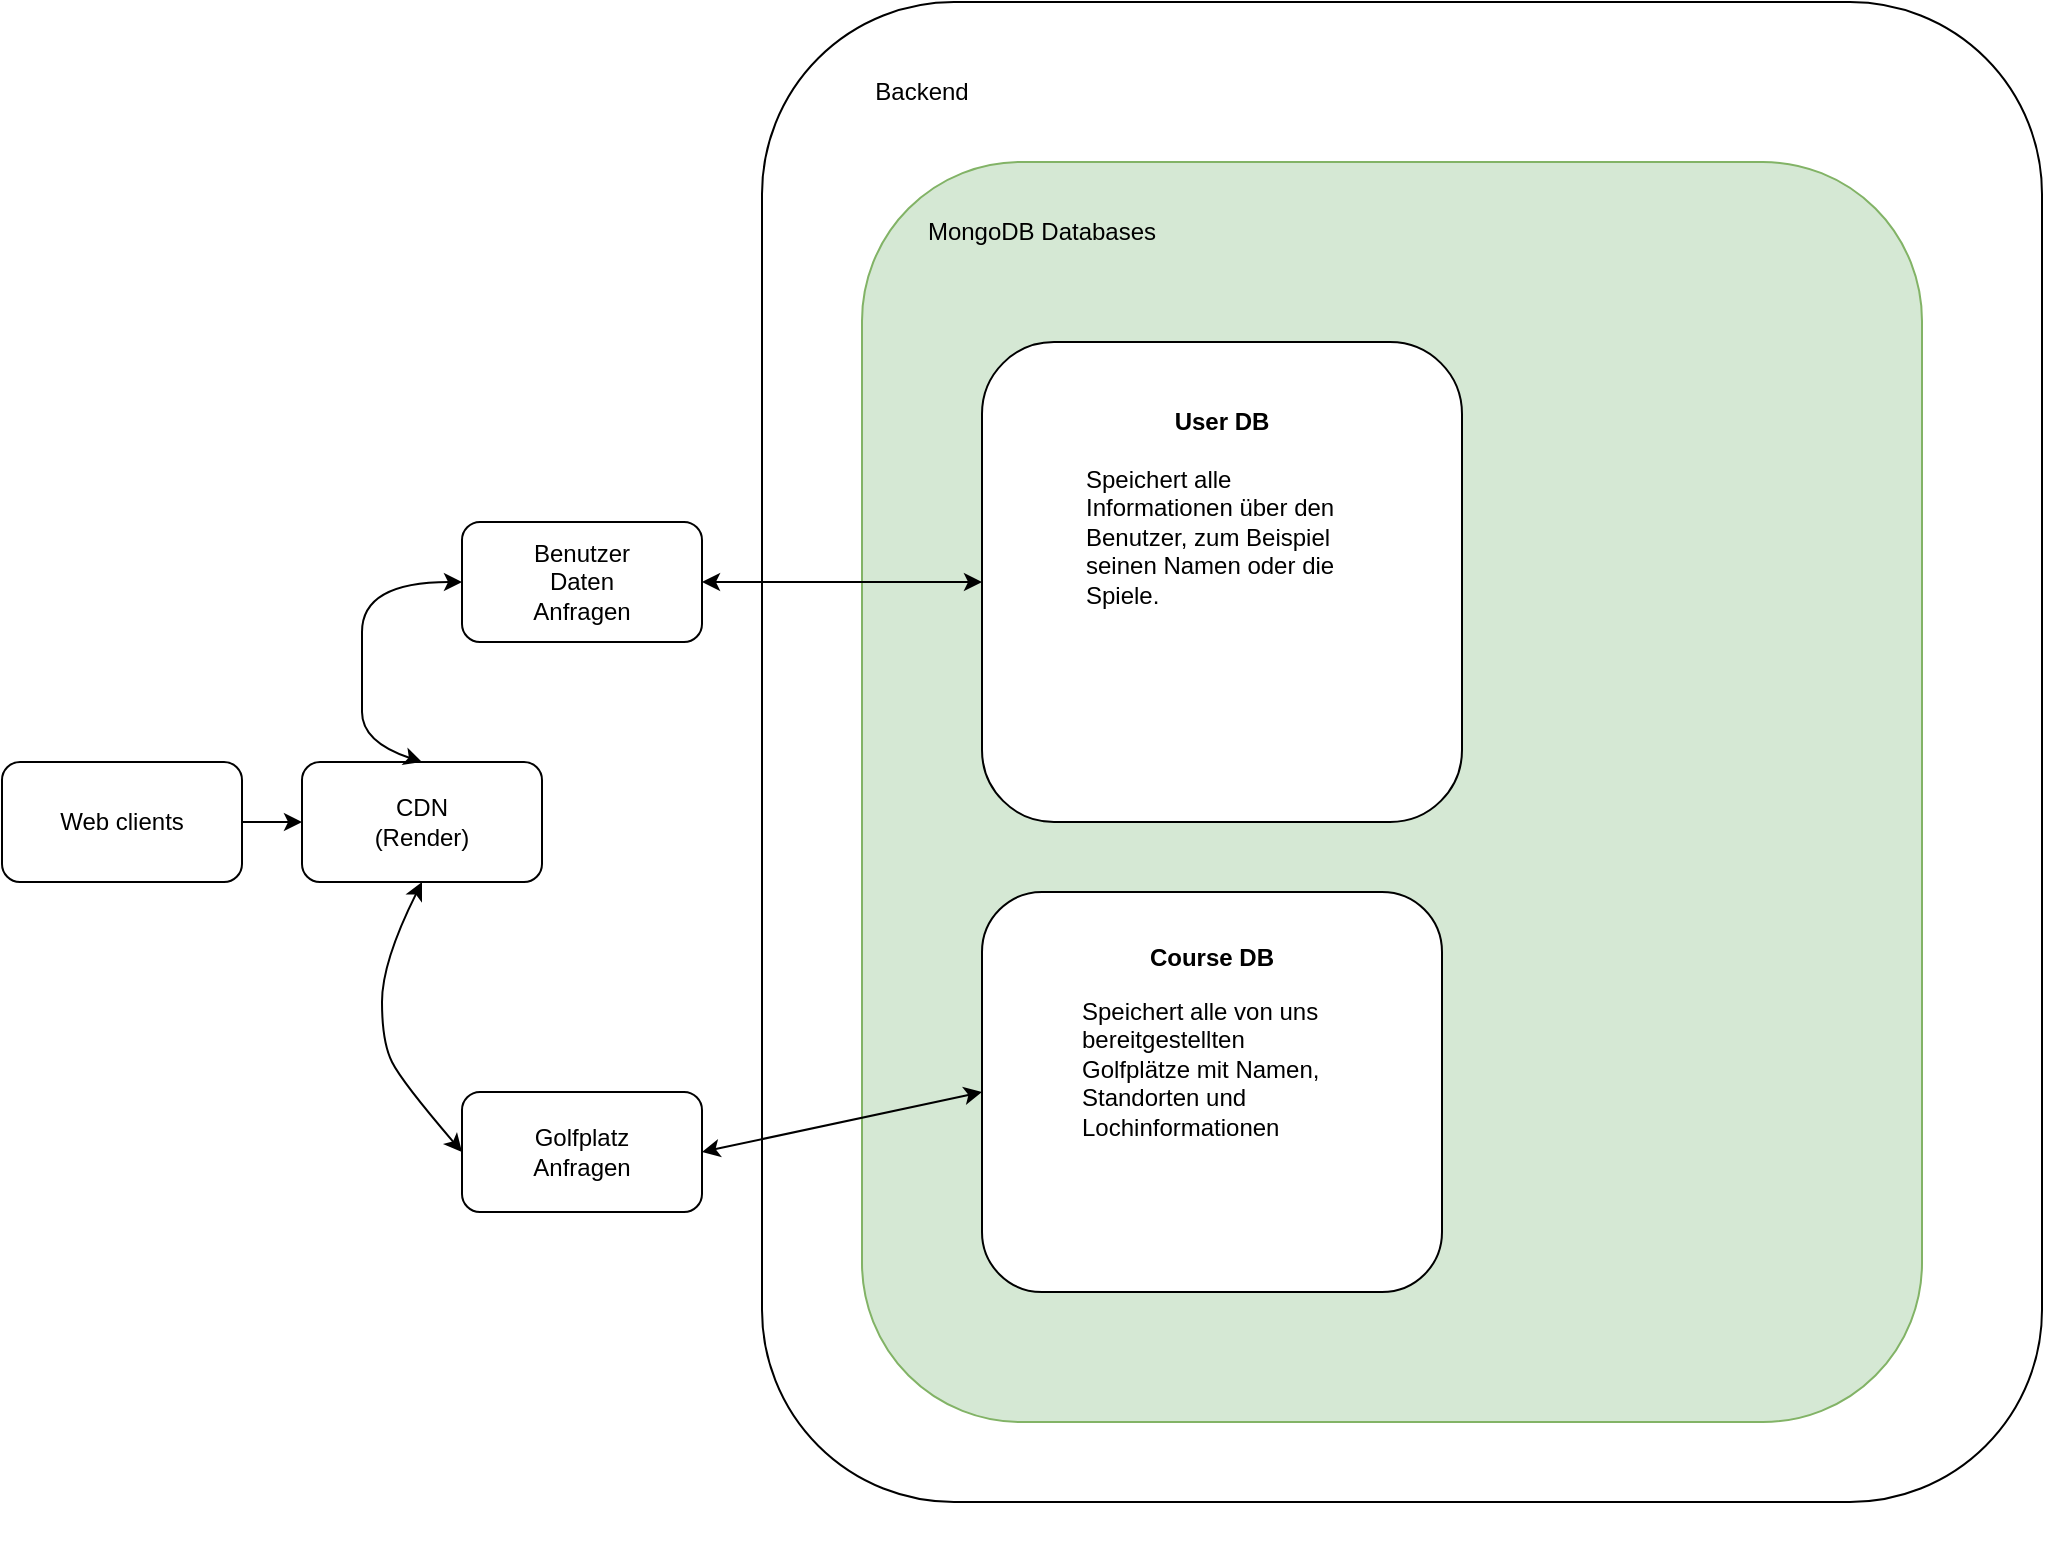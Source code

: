 <mxfile>
    <diagram id="yPxyJZ8AM_hMuL3Unpa9" name="gitflow">
        <mxGraphModel dx="2351" dy="1247" grid="1" gridSize="10" guides="1" tooltips="1" connect="1" arrows="1" fold="1" page="1" pageScale="1" pageWidth="850" pageHeight="1100" math="0" shadow="0">
            <root>
                <mxCell id="0"/>
                <mxCell id="1" parent="0"/>
                <mxCell id="0qKvWKwBjN5wGiU4ssin-180" value="" style="group" parent="1" vertex="1" connectable="0">
                    <mxGeometry x="-490" y="555" width="120" height="60" as="geometry"/>
                </mxCell>
                <mxCell id="0qKvWKwBjN5wGiU4ssin-177" value="" style="rounded=1;whiteSpace=wrap;html=1;" parent="0qKvWKwBjN5wGiU4ssin-180" vertex="1">
                    <mxGeometry width="120" height="60" as="geometry"/>
                </mxCell>
                <mxCell id="0qKvWKwBjN5wGiU4ssin-178" value="Web clients" style="text;html=1;strokeColor=none;fillColor=none;align=center;verticalAlign=middle;whiteSpace=wrap;rounded=0;" parent="0qKvWKwBjN5wGiU4ssin-180" vertex="1">
                    <mxGeometry x="25" y="15" width="70" height="30" as="geometry"/>
                </mxCell>
                <mxCell id="0qKvWKwBjN5wGiU4ssin-182" value="" style="group" parent="1" vertex="1" connectable="0">
                    <mxGeometry x="-340" y="555" width="120" height="60" as="geometry"/>
                </mxCell>
                <mxCell id="0qKvWKwBjN5wGiU4ssin-179" value="" style="rounded=1;whiteSpace=wrap;html=1;" parent="0qKvWKwBjN5wGiU4ssin-182" vertex="1">
                    <mxGeometry width="120" height="60" as="geometry"/>
                </mxCell>
                <mxCell id="0qKvWKwBjN5wGiU4ssin-181" value="CDN (Render)" style="text;html=1;strokeColor=none;fillColor=none;align=center;verticalAlign=middle;whiteSpace=wrap;rounded=0;" parent="0qKvWKwBjN5wGiU4ssin-182" vertex="1">
                    <mxGeometry x="30" y="15" width="60" height="30" as="geometry"/>
                </mxCell>
                <mxCell id="0qKvWKwBjN5wGiU4ssin-185" value="" style="rounded=1;whiteSpace=wrap;html=1;" parent="1" vertex="1">
                    <mxGeometry x="-110" y="175" width="640" height="750" as="geometry"/>
                </mxCell>
                <mxCell id="lyG4uXMeecLFZcEq1d1h-22" value="Backend" style="text;html=1;strokeColor=none;fillColor=none;align=center;verticalAlign=middle;whiteSpace=wrap;rounded=0;" parent="1" vertex="1">
                    <mxGeometry x="-60" y="205" width="60" height="30" as="geometry"/>
                </mxCell>
                <mxCell id="lyG4uXMeecLFZcEq1d1h-23" value="" style="rounded=1;whiteSpace=wrap;html=1;fillColor=#d5e8d4;strokeColor=#82b366;" parent="1" vertex="1">
                    <mxGeometry x="-60" y="255" width="530" height="630" as="geometry"/>
                </mxCell>
                <mxCell id="lyG4uXMeecLFZcEq1d1h-5" value="" style="group;strokeColor=none;" parent="1" vertex="1" connectable="0">
                    <mxGeometry y="345" width="400" height="240" as="geometry"/>
                </mxCell>
                <mxCell id="0qKvWKwBjN5wGiU4ssin-188" value="" style="rounded=1;whiteSpace=wrap;html=1;" parent="lyG4uXMeecLFZcEq1d1h-5" vertex="1">
                    <mxGeometry width="240" height="240" as="geometry"/>
                </mxCell>
                <mxCell id="0qKvWKwBjN5wGiU4ssin-189" value="User DB" style="text;html=1;strokeColor=none;fillColor=none;align=center;verticalAlign=middle;whiteSpace=wrap;rounded=0;fontStyle=1" parent="lyG4uXMeecLFZcEq1d1h-5" vertex="1">
                    <mxGeometry x="90" y="25" width="60" height="30" as="geometry"/>
                </mxCell>
                <mxCell id="0qKvWKwBjN5wGiU4ssin-191" value="Speichert alle Informationen über den Benutzer, zum Beispiel seinen Namen oder die Spiele." style="text;html=1;strokeColor=none;fillColor=none;align=left;verticalAlign=top;whiteSpace=wrap;rounded=0;" parent="lyG4uXMeecLFZcEq1d1h-5" vertex="1">
                    <mxGeometry x="50" y="55" width="135" height="105" as="geometry"/>
                </mxCell>
                <mxCell id="lyG4uXMeecLFZcEq1d1h-14" value="" style="group" parent="1" vertex="1" connectable="0">
                    <mxGeometry y="620" width="230" height="200" as="geometry"/>
                </mxCell>
                <mxCell id="lyG4uXMeecLFZcEq1d1h-15" value="" style="rounded=1;whiteSpace=wrap;html=1;" parent="lyG4uXMeecLFZcEq1d1h-14" vertex="1">
                    <mxGeometry width="230.0" height="200" as="geometry"/>
                </mxCell>
                <mxCell id="lyG4uXMeecLFZcEq1d1h-16" value="Course DB" style="text;html=1;strokeColor=none;fillColor=none;align=center;verticalAlign=middle;whiteSpace=wrap;rounded=0;fontStyle=1" parent="lyG4uXMeecLFZcEq1d1h-14" vertex="1">
                    <mxGeometry x="55.06" y="20.83" width="119.88" height="25" as="geometry"/>
                </mxCell>
                <mxCell id="lyG4uXMeecLFZcEq1d1h-31" value="Speichert alle von uns bereitgestellten Golfplätze mit Namen, Standorten und Lochinformationen" style="text;html=1;strokeColor=none;fillColor=none;align=left;verticalAlign=top;whiteSpace=wrap;rounded=0;" parent="lyG4uXMeecLFZcEq1d1h-14" vertex="1">
                    <mxGeometry x="47.5" y="45.83" width="135" height="114" as="geometry"/>
                </mxCell>
                <mxCell id="lyG4uXMeecLFZcEq1d1h-24" value="MongoDB Databases" style="text;html=1;strokeColor=none;fillColor=none;align=center;verticalAlign=middle;whiteSpace=wrap;rounded=0;" parent="1" vertex="1">
                    <mxGeometry x="-30" y="275" width="120" height="30" as="geometry"/>
                </mxCell>
                <mxCell id="lyG4uXMeecLFZcEq1d1h-25" value="" style="group" parent="1" vertex="1" connectable="0">
                    <mxGeometry x="-260" y="435" width="120" height="60" as="geometry"/>
                </mxCell>
                <mxCell id="lyG4uXMeecLFZcEq1d1h-11" value="" style="rounded=1;whiteSpace=wrap;html=1;" parent="lyG4uXMeecLFZcEq1d1h-25" vertex="1">
                    <mxGeometry width="120" height="60" as="geometry"/>
                </mxCell>
                <mxCell id="lyG4uXMeecLFZcEq1d1h-12" value="Benutzer&lt;br&gt;Daten&lt;br&gt;Anfragen" style="text;html=1;strokeColor=none;fillColor=none;align=center;verticalAlign=middle;whiteSpace=wrap;rounded=0;" parent="lyG4uXMeecLFZcEq1d1h-25" vertex="1">
                    <mxGeometry x="30" y="15" width="60" height="30" as="geometry"/>
                </mxCell>
                <mxCell id="lyG4uXMeecLFZcEq1d1h-27" value="" style="group" parent="1" vertex="1" connectable="0">
                    <mxGeometry x="-260" y="720" width="120" height="230" as="geometry"/>
                </mxCell>
                <mxCell id="lyG4uXMeecLFZcEq1d1h-13" value="" style="rounded=1;whiteSpace=wrap;html=1;" parent="lyG4uXMeecLFZcEq1d1h-27" vertex="1">
                    <mxGeometry width="120" height="60" as="geometry"/>
                </mxCell>
                <mxCell id="lyG4uXMeecLFZcEq1d1h-21" value="Golfplatz&lt;br&gt;Anfragen" style="text;html=1;strokeColor=none;fillColor=none;align=center;verticalAlign=middle;whiteSpace=wrap;rounded=0;" parent="lyG4uXMeecLFZcEq1d1h-27" vertex="1">
                    <mxGeometry x="30" y="12.5" width="60" height="35" as="geometry"/>
                </mxCell>
                <mxCell id="lyG4uXMeecLFZcEq1d1h-28" value="" style="endArrow=classic;html=1;rounded=0;exitX=1;exitY=0.5;exitDx=0;exitDy=0;entryX=0;entryY=0.5;entryDx=0;entryDy=0;" parent="1" source="0qKvWKwBjN5wGiU4ssin-177" target="0qKvWKwBjN5wGiU4ssin-179" edge="1">
                    <mxGeometry width="50" height="50" relative="1" as="geometry">
                        <mxPoint x="-400" y="695" as="sourcePoint"/>
                        <mxPoint x="-350" y="645" as="targetPoint"/>
                    </mxGeometry>
                </mxCell>
                <mxCell id="lyG4uXMeecLFZcEq1d1h-29" value="" style="endArrow=classic;startArrow=classic;html=1;rounded=0;exitX=0.5;exitY=0;exitDx=0;exitDy=0;entryX=0;entryY=0.5;entryDx=0;entryDy=0;curved=1;" parent="1" source="0qKvWKwBjN5wGiU4ssin-179" target="lyG4uXMeecLFZcEq1d1h-11" edge="1">
                    <mxGeometry width="50" height="50" relative="1" as="geometry">
                        <mxPoint x="-330" y="535" as="sourcePoint"/>
                        <mxPoint x="-280" y="485" as="targetPoint"/>
                        <Array as="points">
                            <mxPoint x="-310" y="545"/>
                            <mxPoint x="-310" y="515"/>
                            <mxPoint x="-310" y="465"/>
                        </Array>
                    </mxGeometry>
                </mxCell>
                <mxCell id="lyG4uXMeecLFZcEq1d1h-30" value="" style="endArrow=classic;startArrow=classic;html=1;rounded=0;exitX=0;exitY=0.5;exitDx=0;exitDy=0;entryX=0.5;entryY=1;entryDx=0;entryDy=0;curved=1;" parent="1" source="lyG4uXMeecLFZcEq1d1h-13" target="0qKvWKwBjN5wGiU4ssin-179" edge="1">
                    <mxGeometry width="50" height="50" relative="1" as="geometry">
                        <mxPoint x="-340" y="695" as="sourcePoint"/>
                        <mxPoint x="-290" y="635" as="targetPoint"/>
                        <Array as="points">
                            <mxPoint x="-290" y="715"/>
                            <mxPoint x="-300" y="695"/>
                            <mxPoint x="-300" y="655"/>
                        </Array>
                    </mxGeometry>
                </mxCell>
                <mxCell id="lyG4uXMeecLFZcEq1d1h-32" value="" style="endArrow=classic;startArrow=classic;html=1;rounded=0;exitX=1;exitY=0.5;exitDx=0;exitDy=0;entryX=0;entryY=0.5;entryDx=0;entryDy=0;" parent="1" source="lyG4uXMeecLFZcEq1d1h-11" target="0qKvWKwBjN5wGiU4ssin-188" edge="1">
                    <mxGeometry width="50" height="50" relative="1" as="geometry">
                        <mxPoint x="-180" y="295" as="sourcePoint"/>
                        <mxPoint x="-130" y="245" as="targetPoint"/>
                    </mxGeometry>
                </mxCell>
                <mxCell id="lyG4uXMeecLFZcEq1d1h-33" value="" style="endArrow=classic;startArrow=classic;html=1;rounded=0;entryX=1;entryY=0.5;entryDx=0;entryDy=0;exitX=0;exitY=0.5;exitDx=0;exitDy=0;" parent="1" source="lyG4uXMeecLFZcEq1d1h-15" target="lyG4uXMeecLFZcEq1d1h-13" edge="1">
                    <mxGeometry width="50" height="50" relative="1" as="geometry">
                        <mxPoint x="-280" y="865" as="sourcePoint"/>
                        <mxPoint x="-230" y="815" as="targetPoint"/>
                    </mxGeometry>
                </mxCell>
            </root>
        </mxGraphModel>
    </diagram>
</mxfile>